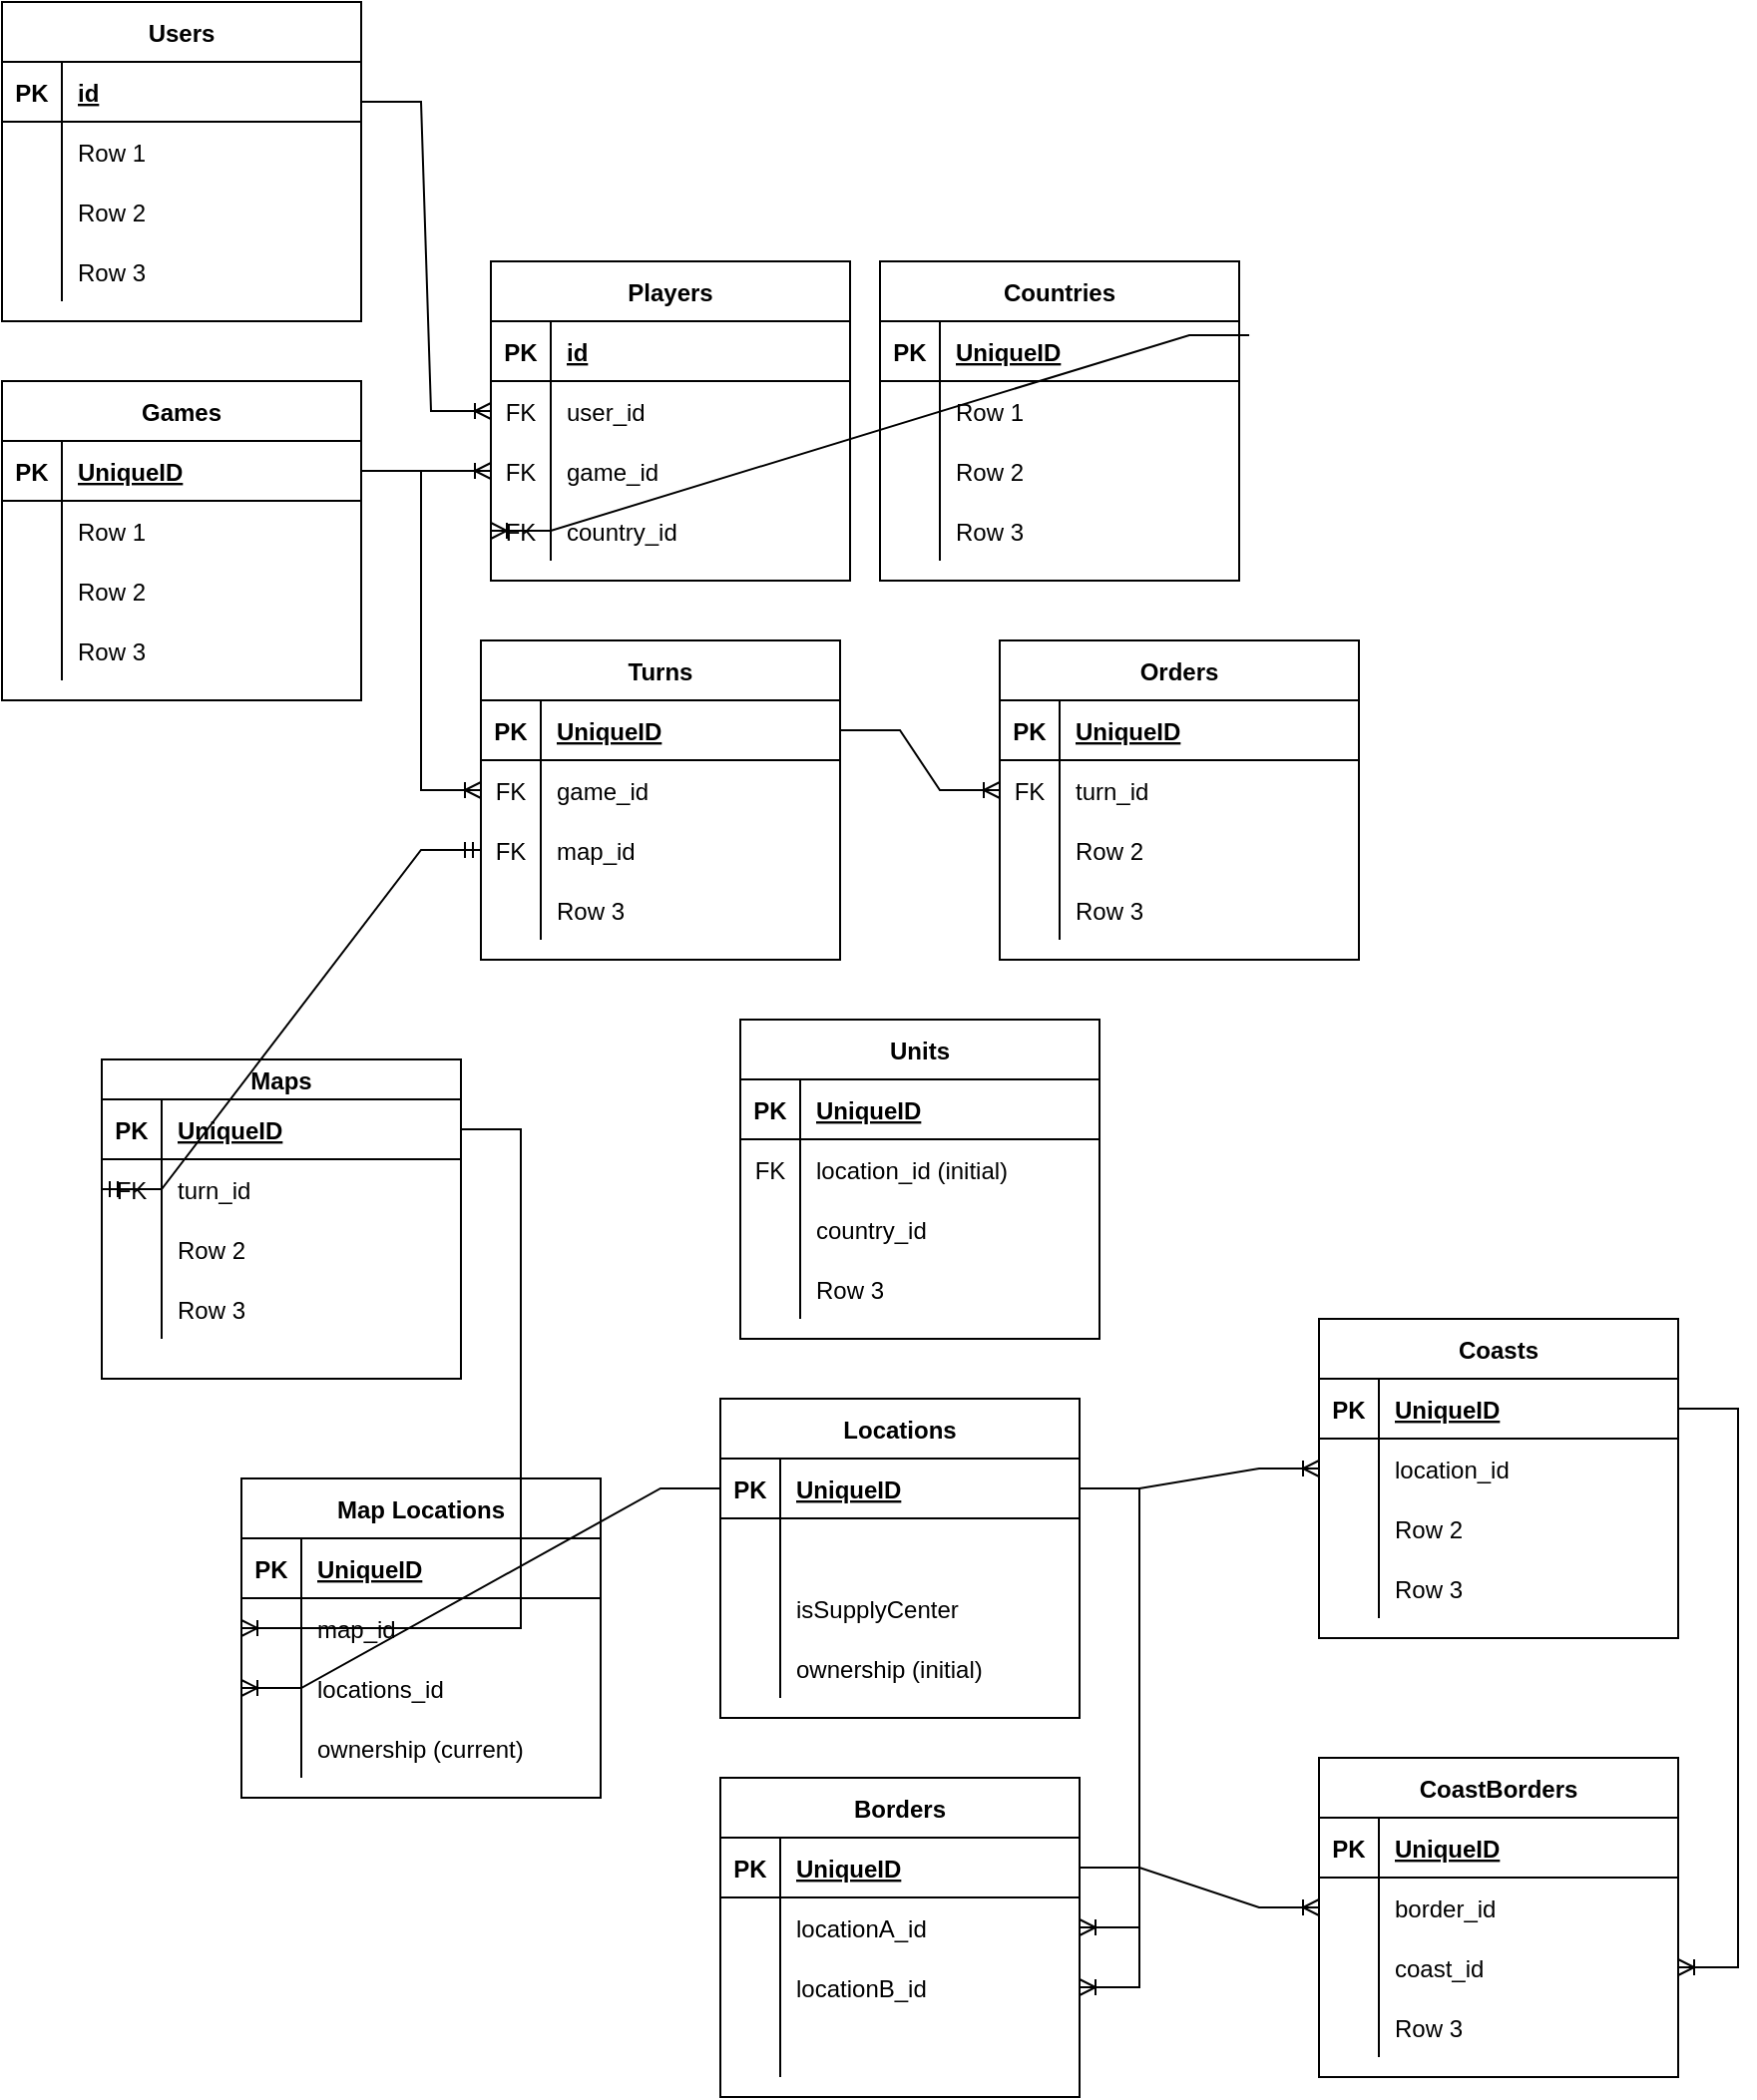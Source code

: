 <mxfile>
    <diagram id="6rO50w8iDeyINLeMP5wN" name="Page-1">
        <mxGraphModel dx="1118" dy="923" grid="1" gridSize="10" guides="1" tooltips="1" connect="1" arrows="1" fold="1" page="1" pageScale="1" pageWidth="850" pageHeight="1100" math="0" shadow="0">
            <root>
                <mxCell id="0"/>
                <mxCell id="1" parent="0"/>
                <mxCell id="0B3IRmBu8RBvahTsytK5-1" value="Users" style="shape=table;startSize=30;container=1;collapsible=1;childLayout=tableLayout;fixedRows=1;rowLines=0;fontStyle=1;align=center;resizeLast=1;" parent="1" vertex="1">
                    <mxGeometry y="10" width="180" height="160" as="geometry"/>
                </mxCell>
                <mxCell id="0B3IRmBu8RBvahTsytK5-2" value="" style="shape=tableRow;horizontal=0;startSize=0;swimlaneHead=0;swimlaneBody=0;fillColor=none;collapsible=0;dropTarget=0;points=[[0,0.5],[1,0.5]];portConstraint=eastwest;top=0;left=0;right=0;bottom=1;" parent="0B3IRmBu8RBvahTsytK5-1" vertex="1">
                    <mxGeometry y="30" width="180" height="30" as="geometry"/>
                </mxCell>
                <mxCell id="0B3IRmBu8RBvahTsytK5-3" value="PK" style="shape=partialRectangle;connectable=0;fillColor=none;top=0;left=0;bottom=0;right=0;fontStyle=1;overflow=hidden;" parent="0B3IRmBu8RBvahTsytK5-2" vertex="1">
                    <mxGeometry width="30" height="30" as="geometry">
                        <mxRectangle width="30" height="30" as="alternateBounds"/>
                    </mxGeometry>
                </mxCell>
                <mxCell id="0B3IRmBu8RBvahTsytK5-4" value="id" style="shape=partialRectangle;connectable=0;fillColor=none;top=0;left=0;bottom=0;right=0;align=left;spacingLeft=6;fontStyle=5;overflow=hidden;" parent="0B3IRmBu8RBvahTsytK5-2" vertex="1">
                    <mxGeometry x="30" width="150" height="30" as="geometry">
                        <mxRectangle width="150" height="30" as="alternateBounds"/>
                    </mxGeometry>
                </mxCell>
                <mxCell id="0B3IRmBu8RBvahTsytK5-5" value="" style="shape=tableRow;horizontal=0;startSize=0;swimlaneHead=0;swimlaneBody=0;fillColor=none;collapsible=0;dropTarget=0;points=[[0,0.5],[1,0.5]];portConstraint=eastwest;top=0;left=0;right=0;bottom=0;" parent="0B3IRmBu8RBvahTsytK5-1" vertex="1">
                    <mxGeometry y="60" width="180" height="30" as="geometry"/>
                </mxCell>
                <mxCell id="0B3IRmBu8RBvahTsytK5-6" value="" style="shape=partialRectangle;connectable=0;fillColor=none;top=0;left=0;bottom=0;right=0;editable=1;overflow=hidden;" parent="0B3IRmBu8RBvahTsytK5-5" vertex="1">
                    <mxGeometry width="30" height="30" as="geometry">
                        <mxRectangle width="30" height="30" as="alternateBounds"/>
                    </mxGeometry>
                </mxCell>
                <mxCell id="0B3IRmBu8RBvahTsytK5-7" value="Row 1" style="shape=partialRectangle;connectable=0;fillColor=none;top=0;left=0;bottom=0;right=0;align=left;spacingLeft=6;overflow=hidden;" parent="0B3IRmBu8RBvahTsytK5-5" vertex="1">
                    <mxGeometry x="30" width="150" height="30" as="geometry">
                        <mxRectangle width="150" height="30" as="alternateBounds"/>
                    </mxGeometry>
                </mxCell>
                <mxCell id="0B3IRmBu8RBvahTsytK5-8" value="" style="shape=tableRow;horizontal=0;startSize=0;swimlaneHead=0;swimlaneBody=0;fillColor=none;collapsible=0;dropTarget=0;points=[[0,0.5],[1,0.5]];portConstraint=eastwest;top=0;left=0;right=0;bottom=0;" parent="0B3IRmBu8RBvahTsytK5-1" vertex="1">
                    <mxGeometry y="90" width="180" height="30" as="geometry"/>
                </mxCell>
                <mxCell id="0B3IRmBu8RBvahTsytK5-9" value="" style="shape=partialRectangle;connectable=0;fillColor=none;top=0;left=0;bottom=0;right=0;editable=1;overflow=hidden;" parent="0B3IRmBu8RBvahTsytK5-8" vertex="1">
                    <mxGeometry width="30" height="30" as="geometry">
                        <mxRectangle width="30" height="30" as="alternateBounds"/>
                    </mxGeometry>
                </mxCell>
                <mxCell id="0B3IRmBu8RBvahTsytK5-10" value="Row 2" style="shape=partialRectangle;connectable=0;fillColor=none;top=0;left=0;bottom=0;right=0;align=left;spacingLeft=6;overflow=hidden;" parent="0B3IRmBu8RBvahTsytK5-8" vertex="1">
                    <mxGeometry x="30" width="150" height="30" as="geometry">
                        <mxRectangle width="150" height="30" as="alternateBounds"/>
                    </mxGeometry>
                </mxCell>
                <mxCell id="0B3IRmBu8RBvahTsytK5-11" value="" style="shape=tableRow;horizontal=0;startSize=0;swimlaneHead=0;swimlaneBody=0;fillColor=none;collapsible=0;dropTarget=0;points=[[0,0.5],[1,0.5]];portConstraint=eastwest;top=0;left=0;right=0;bottom=0;" parent="0B3IRmBu8RBvahTsytK5-1" vertex="1">
                    <mxGeometry y="120" width="180" height="30" as="geometry"/>
                </mxCell>
                <mxCell id="0B3IRmBu8RBvahTsytK5-12" value="" style="shape=partialRectangle;connectable=0;fillColor=none;top=0;left=0;bottom=0;right=0;editable=1;overflow=hidden;" parent="0B3IRmBu8RBvahTsytK5-11" vertex="1">
                    <mxGeometry width="30" height="30" as="geometry">
                        <mxRectangle width="30" height="30" as="alternateBounds"/>
                    </mxGeometry>
                </mxCell>
                <mxCell id="0B3IRmBu8RBvahTsytK5-13" value="Row 3" style="shape=partialRectangle;connectable=0;fillColor=none;top=0;left=0;bottom=0;right=0;align=left;spacingLeft=6;overflow=hidden;" parent="0B3IRmBu8RBvahTsytK5-11" vertex="1">
                    <mxGeometry x="30" width="150" height="30" as="geometry">
                        <mxRectangle width="150" height="30" as="alternateBounds"/>
                    </mxGeometry>
                </mxCell>
                <mxCell id="0B3IRmBu8RBvahTsytK5-15" value="Turns" style="shape=table;startSize=30;container=1;collapsible=1;childLayout=tableLayout;fixedRows=1;rowLines=0;fontStyle=1;align=center;resizeLast=1;" parent="1" vertex="1">
                    <mxGeometry x="240" y="330" width="180" height="160" as="geometry"/>
                </mxCell>
                <mxCell id="0B3IRmBu8RBvahTsytK5-16" value="" style="shape=tableRow;horizontal=0;startSize=0;swimlaneHead=0;swimlaneBody=0;fillColor=none;collapsible=0;dropTarget=0;points=[[0,0.5],[1,0.5]];portConstraint=eastwest;top=0;left=0;right=0;bottom=1;" parent="0B3IRmBu8RBvahTsytK5-15" vertex="1">
                    <mxGeometry y="30" width="180" height="30" as="geometry"/>
                </mxCell>
                <mxCell id="0B3IRmBu8RBvahTsytK5-17" value="PK" style="shape=partialRectangle;connectable=0;fillColor=none;top=0;left=0;bottom=0;right=0;fontStyle=1;overflow=hidden;" parent="0B3IRmBu8RBvahTsytK5-16" vertex="1">
                    <mxGeometry width="30" height="30" as="geometry">
                        <mxRectangle width="30" height="30" as="alternateBounds"/>
                    </mxGeometry>
                </mxCell>
                <mxCell id="0B3IRmBu8RBvahTsytK5-18" value="UniqueID" style="shape=partialRectangle;connectable=0;fillColor=none;top=0;left=0;bottom=0;right=0;align=left;spacingLeft=6;fontStyle=5;overflow=hidden;" parent="0B3IRmBu8RBvahTsytK5-16" vertex="1">
                    <mxGeometry x="30" width="150" height="30" as="geometry">
                        <mxRectangle width="150" height="30" as="alternateBounds"/>
                    </mxGeometry>
                </mxCell>
                <mxCell id="0B3IRmBu8RBvahTsytK5-19" value="" style="shape=tableRow;horizontal=0;startSize=0;swimlaneHead=0;swimlaneBody=0;fillColor=none;collapsible=0;dropTarget=0;points=[[0,0.5],[1,0.5]];portConstraint=eastwest;top=0;left=0;right=0;bottom=0;" parent="0B3IRmBu8RBvahTsytK5-15" vertex="1">
                    <mxGeometry y="60" width="180" height="30" as="geometry"/>
                </mxCell>
                <mxCell id="0B3IRmBu8RBvahTsytK5-20" value="FK" style="shape=partialRectangle;connectable=0;fillColor=none;top=0;left=0;bottom=0;right=0;editable=1;overflow=hidden;" parent="0B3IRmBu8RBvahTsytK5-19" vertex="1">
                    <mxGeometry width="30" height="30" as="geometry">
                        <mxRectangle width="30" height="30" as="alternateBounds"/>
                    </mxGeometry>
                </mxCell>
                <mxCell id="0B3IRmBu8RBvahTsytK5-21" value="game_id" style="shape=partialRectangle;connectable=0;fillColor=none;top=0;left=0;bottom=0;right=0;align=left;spacingLeft=6;overflow=hidden;" parent="0B3IRmBu8RBvahTsytK5-19" vertex="1">
                    <mxGeometry x="30" width="150" height="30" as="geometry">
                        <mxRectangle width="150" height="30" as="alternateBounds"/>
                    </mxGeometry>
                </mxCell>
                <mxCell id="0B3IRmBu8RBvahTsytK5-22" value="" style="shape=tableRow;horizontal=0;startSize=0;swimlaneHead=0;swimlaneBody=0;fillColor=none;collapsible=0;dropTarget=0;points=[[0,0.5],[1,0.5]];portConstraint=eastwest;top=0;left=0;right=0;bottom=0;" parent="0B3IRmBu8RBvahTsytK5-15" vertex="1">
                    <mxGeometry y="90" width="180" height="30" as="geometry"/>
                </mxCell>
                <mxCell id="0B3IRmBu8RBvahTsytK5-23" value="FK" style="shape=partialRectangle;connectable=0;fillColor=none;top=0;left=0;bottom=0;right=0;editable=1;overflow=hidden;" parent="0B3IRmBu8RBvahTsytK5-22" vertex="1">
                    <mxGeometry width="30" height="30" as="geometry">
                        <mxRectangle width="30" height="30" as="alternateBounds"/>
                    </mxGeometry>
                </mxCell>
                <mxCell id="0B3IRmBu8RBvahTsytK5-24" value="map_id" style="shape=partialRectangle;connectable=0;fillColor=none;top=0;left=0;bottom=0;right=0;align=left;spacingLeft=6;overflow=hidden;" parent="0B3IRmBu8RBvahTsytK5-22" vertex="1">
                    <mxGeometry x="30" width="150" height="30" as="geometry">
                        <mxRectangle width="150" height="30" as="alternateBounds"/>
                    </mxGeometry>
                </mxCell>
                <mxCell id="0B3IRmBu8RBvahTsytK5-25" value="" style="shape=tableRow;horizontal=0;startSize=0;swimlaneHead=0;swimlaneBody=0;fillColor=none;collapsible=0;dropTarget=0;points=[[0,0.5],[1,0.5]];portConstraint=eastwest;top=0;left=0;right=0;bottom=0;" parent="0B3IRmBu8RBvahTsytK5-15" vertex="1">
                    <mxGeometry y="120" width="180" height="30" as="geometry"/>
                </mxCell>
                <mxCell id="0B3IRmBu8RBvahTsytK5-26" value="" style="shape=partialRectangle;connectable=0;fillColor=none;top=0;left=0;bottom=0;right=0;editable=1;overflow=hidden;" parent="0B3IRmBu8RBvahTsytK5-25" vertex="1">
                    <mxGeometry width="30" height="30" as="geometry">
                        <mxRectangle width="30" height="30" as="alternateBounds"/>
                    </mxGeometry>
                </mxCell>
                <mxCell id="0B3IRmBu8RBvahTsytK5-27" value="Row 3" style="shape=partialRectangle;connectable=0;fillColor=none;top=0;left=0;bottom=0;right=0;align=left;spacingLeft=6;overflow=hidden;" parent="0B3IRmBu8RBvahTsytK5-25" vertex="1">
                    <mxGeometry x="30" width="150" height="30" as="geometry">
                        <mxRectangle width="150" height="30" as="alternateBounds"/>
                    </mxGeometry>
                </mxCell>
                <mxCell id="0B3IRmBu8RBvahTsytK5-28" value="Games" style="shape=table;startSize=30;container=1;collapsible=1;childLayout=tableLayout;fixedRows=1;rowLines=0;fontStyle=1;align=center;resizeLast=1;" parent="1" vertex="1">
                    <mxGeometry y="200" width="180" height="160" as="geometry"/>
                </mxCell>
                <mxCell id="0B3IRmBu8RBvahTsytK5-29" value="" style="shape=tableRow;horizontal=0;startSize=0;swimlaneHead=0;swimlaneBody=0;fillColor=none;collapsible=0;dropTarget=0;points=[[0,0.5],[1,0.5]];portConstraint=eastwest;top=0;left=0;right=0;bottom=1;" parent="0B3IRmBu8RBvahTsytK5-28" vertex="1">
                    <mxGeometry y="30" width="180" height="30" as="geometry"/>
                </mxCell>
                <mxCell id="0B3IRmBu8RBvahTsytK5-30" value="PK" style="shape=partialRectangle;connectable=0;fillColor=none;top=0;left=0;bottom=0;right=0;fontStyle=1;overflow=hidden;" parent="0B3IRmBu8RBvahTsytK5-29" vertex="1">
                    <mxGeometry width="30" height="30" as="geometry">
                        <mxRectangle width="30" height="30" as="alternateBounds"/>
                    </mxGeometry>
                </mxCell>
                <mxCell id="0B3IRmBu8RBvahTsytK5-31" value="UniqueID" style="shape=partialRectangle;connectable=0;fillColor=none;top=0;left=0;bottom=0;right=0;align=left;spacingLeft=6;fontStyle=5;overflow=hidden;" parent="0B3IRmBu8RBvahTsytK5-29" vertex="1">
                    <mxGeometry x="30" width="150" height="30" as="geometry">
                        <mxRectangle width="150" height="30" as="alternateBounds"/>
                    </mxGeometry>
                </mxCell>
                <mxCell id="0B3IRmBu8RBvahTsytK5-32" value="" style="shape=tableRow;horizontal=0;startSize=0;swimlaneHead=0;swimlaneBody=0;fillColor=none;collapsible=0;dropTarget=0;points=[[0,0.5],[1,0.5]];portConstraint=eastwest;top=0;left=0;right=0;bottom=0;" parent="0B3IRmBu8RBvahTsytK5-28" vertex="1">
                    <mxGeometry y="60" width="180" height="30" as="geometry"/>
                </mxCell>
                <mxCell id="0B3IRmBu8RBvahTsytK5-33" value="" style="shape=partialRectangle;connectable=0;fillColor=none;top=0;left=0;bottom=0;right=0;editable=1;overflow=hidden;" parent="0B3IRmBu8RBvahTsytK5-32" vertex="1">
                    <mxGeometry width="30" height="30" as="geometry">
                        <mxRectangle width="30" height="30" as="alternateBounds"/>
                    </mxGeometry>
                </mxCell>
                <mxCell id="0B3IRmBu8RBvahTsytK5-34" value="Row 1" style="shape=partialRectangle;connectable=0;fillColor=none;top=0;left=0;bottom=0;right=0;align=left;spacingLeft=6;overflow=hidden;" parent="0B3IRmBu8RBvahTsytK5-32" vertex="1">
                    <mxGeometry x="30" width="150" height="30" as="geometry">
                        <mxRectangle width="150" height="30" as="alternateBounds"/>
                    </mxGeometry>
                </mxCell>
                <mxCell id="0B3IRmBu8RBvahTsytK5-35" value="" style="shape=tableRow;horizontal=0;startSize=0;swimlaneHead=0;swimlaneBody=0;fillColor=none;collapsible=0;dropTarget=0;points=[[0,0.5],[1,0.5]];portConstraint=eastwest;top=0;left=0;right=0;bottom=0;" parent="0B3IRmBu8RBvahTsytK5-28" vertex="1">
                    <mxGeometry y="90" width="180" height="30" as="geometry"/>
                </mxCell>
                <mxCell id="0B3IRmBu8RBvahTsytK5-36" value="" style="shape=partialRectangle;connectable=0;fillColor=none;top=0;left=0;bottom=0;right=0;editable=1;overflow=hidden;" parent="0B3IRmBu8RBvahTsytK5-35" vertex="1">
                    <mxGeometry width="30" height="30" as="geometry">
                        <mxRectangle width="30" height="30" as="alternateBounds"/>
                    </mxGeometry>
                </mxCell>
                <mxCell id="0B3IRmBu8RBvahTsytK5-37" value="Row 2" style="shape=partialRectangle;connectable=0;fillColor=none;top=0;left=0;bottom=0;right=0;align=left;spacingLeft=6;overflow=hidden;" parent="0B3IRmBu8RBvahTsytK5-35" vertex="1">
                    <mxGeometry x="30" width="150" height="30" as="geometry">
                        <mxRectangle width="150" height="30" as="alternateBounds"/>
                    </mxGeometry>
                </mxCell>
                <mxCell id="0B3IRmBu8RBvahTsytK5-38" value="" style="shape=tableRow;horizontal=0;startSize=0;swimlaneHead=0;swimlaneBody=0;fillColor=none;collapsible=0;dropTarget=0;points=[[0,0.5],[1,0.5]];portConstraint=eastwest;top=0;left=0;right=0;bottom=0;" parent="0B3IRmBu8RBvahTsytK5-28" vertex="1">
                    <mxGeometry y="120" width="180" height="30" as="geometry"/>
                </mxCell>
                <mxCell id="0B3IRmBu8RBvahTsytK5-39" value="" style="shape=partialRectangle;connectable=0;fillColor=none;top=0;left=0;bottom=0;right=0;editable=1;overflow=hidden;" parent="0B3IRmBu8RBvahTsytK5-38" vertex="1">
                    <mxGeometry width="30" height="30" as="geometry">
                        <mxRectangle width="30" height="30" as="alternateBounds"/>
                    </mxGeometry>
                </mxCell>
                <mxCell id="0B3IRmBu8RBvahTsytK5-40" value="Row 3" style="shape=partialRectangle;connectable=0;fillColor=none;top=0;left=0;bottom=0;right=0;align=left;spacingLeft=6;overflow=hidden;" parent="0B3IRmBu8RBvahTsytK5-38" vertex="1">
                    <mxGeometry x="30" width="150" height="30" as="geometry">
                        <mxRectangle width="150" height="30" as="alternateBounds"/>
                    </mxGeometry>
                </mxCell>
                <mxCell id="0B3IRmBu8RBvahTsytK5-41" value="Orders" style="shape=table;startSize=30;container=1;collapsible=1;childLayout=tableLayout;fixedRows=1;rowLines=0;fontStyle=1;align=center;resizeLast=1;" parent="1" vertex="1">
                    <mxGeometry x="500" y="330" width="180" height="160" as="geometry"/>
                </mxCell>
                <mxCell id="0B3IRmBu8RBvahTsytK5-42" value="" style="shape=tableRow;horizontal=0;startSize=0;swimlaneHead=0;swimlaneBody=0;fillColor=none;collapsible=0;dropTarget=0;points=[[0,0.5],[1,0.5]];portConstraint=eastwest;top=0;left=0;right=0;bottom=1;" parent="0B3IRmBu8RBvahTsytK5-41" vertex="1">
                    <mxGeometry y="30" width="180" height="30" as="geometry"/>
                </mxCell>
                <mxCell id="0B3IRmBu8RBvahTsytK5-43" value="PK" style="shape=partialRectangle;connectable=0;fillColor=none;top=0;left=0;bottom=0;right=0;fontStyle=1;overflow=hidden;" parent="0B3IRmBu8RBvahTsytK5-42" vertex="1">
                    <mxGeometry width="30" height="30" as="geometry">
                        <mxRectangle width="30" height="30" as="alternateBounds"/>
                    </mxGeometry>
                </mxCell>
                <mxCell id="0B3IRmBu8RBvahTsytK5-44" value="UniqueID" style="shape=partialRectangle;connectable=0;fillColor=none;top=0;left=0;bottom=0;right=0;align=left;spacingLeft=6;fontStyle=5;overflow=hidden;" parent="0B3IRmBu8RBvahTsytK5-42" vertex="1">
                    <mxGeometry x="30" width="150" height="30" as="geometry">
                        <mxRectangle width="150" height="30" as="alternateBounds"/>
                    </mxGeometry>
                </mxCell>
                <mxCell id="0B3IRmBu8RBvahTsytK5-45" value="" style="shape=tableRow;horizontal=0;startSize=0;swimlaneHead=0;swimlaneBody=0;fillColor=none;collapsible=0;dropTarget=0;points=[[0,0.5],[1,0.5]];portConstraint=eastwest;top=0;left=0;right=0;bottom=0;" parent="0B3IRmBu8RBvahTsytK5-41" vertex="1">
                    <mxGeometry y="60" width="180" height="30" as="geometry"/>
                </mxCell>
                <mxCell id="0B3IRmBu8RBvahTsytK5-46" value="FK" style="shape=partialRectangle;connectable=0;fillColor=none;top=0;left=0;bottom=0;right=0;editable=1;overflow=hidden;" parent="0B3IRmBu8RBvahTsytK5-45" vertex="1">
                    <mxGeometry width="30" height="30" as="geometry">
                        <mxRectangle width="30" height="30" as="alternateBounds"/>
                    </mxGeometry>
                </mxCell>
                <mxCell id="0B3IRmBu8RBvahTsytK5-47" value="turn_id" style="shape=partialRectangle;connectable=0;fillColor=none;top=0;left=0;bottom=0;right=0;align=left;spacingLeft=6;overflow=hidden;" parent="0B3IRmBu8RBvahTsytK5-45" vertex="1">
                    <mxGeometry x="30" width="150" height="30" as="geometry">
                        <mxRectangle width="150" height="30" as="alternateBounds"/>
                    </mxGeometry>
                </mxCell>
                <mxCell id="0B3IRmBu8RBvahTsytK5-48" value="" style="shape=tableRow;horizontal=0;startSize=0;swimlaneHead=0;swimlaneBody=0;fillColor=none;collapsible=0;dropTarget=0;points=[[0,0.5],[1,0.5]];portConstraint=eastwest;top=0;left=0;right=0;bottom=0;" parent="0B3IRmBu8RBvahTsytK5-41" vertex="1">
                    <mxGeometry y="90" width="180" height="30" as="geometry"/>
                </mxCell>
                <mxCell id="0B3IRmBu8RBvahTsytK5-49" value="" style="shape=partialRectangle;connectable=0;fillColor=none;top=0;left=0;bottom=0;right=0;editable=1;overflow=hidden;" parent="0B3IRmBu8RBvahTsytK5-48" vertex="1">
                    <mxGeometry width="30" height="30" as="geometry">
                        <mxRectangle width="30" height="30" as="alternateBounds"/>
                    </mxGeometry>
                </mxCell>
                <mxCell id="0B3IRmBu8RBvahTsytK5-50" value="Row 2" style="shape=partialRectangle;connectable=0;fillColor=none;top=0;left=0;bottom=0;right=0;align=left;spacingLeft=6;overflow=hidden;" parent="0B3IRmBu8RBvahTsytK5-48" vertex="1">
                    <mxGeometry x="30" width="150" height="30" as="geometry">
                        <mxRectangle width="150" height="30" as="alternateBounds"/>
                    </mxGeometry>
                </mxCell>
                <mxCell id="0B3IRmBu8RBvahTsytK5-51" value="" style="shape=tableRow;horizontal=0;startSize=0;swimlaneHead=0;swimlaneBody=0;fillColor=none;collapsible=0;dropTarget=0;points=[[0,0.5],[1,0.5]];portConstraint=eastwest;top=0;left=0;right=0;bottom=0;" parent="0B3IRmBu8RBvahTsytK5-41" vertex="1">
                    <mxGeometry y="120" width="180" height="30" as="geometry"/>
                </mxCell>
                <mxCell id="0B3IRmBu8RBvahTsytK5-52" value="" style="shape=partialRectangle;connectable=0;fillColor=none;top=0;left=0;bottom=0;right=0;editable=1;overflow=hidden;" parent="0B3IRmBu8RBvahTsytK5-51" vertex="1">
                    <mxGeometry width="30" height="30" as="geometry">
                        <mxRectangle width="30" height="30" as="alternateBounds"/>
                    </mxGeometry>
                </mxCell>
                <mxCell id="0B3IRmBu8RBvahTsytK5-53" value="Row 3" style="shape=partialRectangle;connectable=0;fillColor=none;top=0;left=0;bottom=0;right=0;align=left;spacingLeft=6;overflow=hidden;" parent="0B3IRmBu8RBvahTsytK5-51" vertex="1">
                    <mxGeometry x="30" width="150" height="30" as="geometry">
                        <mxRectangle width="150" height="30" as="alternateBounds"/>
                    </mxGeometry>
                </mxCell>
                <mxCell id="0B3IRmBu8RBvahTsytK5-54" value="Players" style="shape=table;startSize=30;container=1;collapsible=1;childLayout=tableLayout;fixedRows=1;rowLines=0;fontStyle=1;align=center;resizeLast=1;" parent="1" vertex="1">
                    <mxGeometry x="245" y="140" width="180" height="160" as="geometry"/>
                </mxCell>
                <mxCell id="0B3IRmBu8RBvahTsytK5-55" value="" style="shape=tableRow;horizontal=0;startSize=0;swimlaneHead=0;swimlaneBody=0;fillColor=none;collapsible=0;dropTarget=0;points=[[0,0.5],[1,0.5]];portConstraint=eastwest;top=0;left=0;right=0;bottom=1;" parent="0B3IRmBu8RBvahTsytK5-54" vertex="1">
                    <mxGeometry y="30" width="180" height="30" as="geometry"/>
                </mxCell>
                <mxCell id="0B3IRmBu8RBvahTsytK5-56" value="PK" style="shape=partialRectangle;connectable=0;fillColor=none;top=0;left=0;bottom=0;right=0;fontStyle=1;overflow=hidden;" parent="0B3IRmBu8RBvahTsytK5-55" vertex="1">
                    <mxGeometry width="30" height="30" as="geometry">
                        <mxRectangle width="30" height="30" as="alternateBounds"/>
                    </mxGeometry>
                </mxCell>
                <mxCell id="0B3IRmBu8RBvahTsytK5-57" value="id" style="shape=partialRectangle;connectable=0;fillColor=none;top=0;left=0;bottom=0;right=0;align=left;spacingLeft=6;fontStyle=5;overflow=hidden;" parent="0B3IRmBu8RBvahTsytK5-55" vertex="1">
                    <mxGeometry x="30" width="150" height="30" as="geometry">
                        <mxRectangle width="150" height="30" as="alternateBounds"/>
                    </mxGeometry>
                </mxCell>
                <mxCell id="0B3IRmBu8RBvahTsytK5-58" value="" style="shape=tableRow;horizontal=0;startSize=0;swimlaneHead=0;swimlaneBody=0;fillColor=none;collapsible=0;dropTarget=0;points=[[0,0.5],[1,0.5]];portConstraint=eastwest;top=0;left=0;right=0;bottom=0;" parent="0B3IRmBu8RBvahTsytK5-54" vertex="1">
                    <mxGeometry y="60" width="180" height="30" as="geometry"/>
                </mxCell>
                <mxCell id="0B3IRmBu8RBvahTsytK5-59" value="FK" style="shape=partialRectangle;connectable=0;fillColor=none;top=0;left=0;bottom=0;right=0;editable=1;overflow=hidden;" parent="0B3IRmBu8RBvahTsytK5-58" vertex="1">
                    <mxGeometry width="30" height="30" as="geometry">
                        <mxRectangle width="30" height="30" as="alternateBounds"/>
                    </mxGeometry>
                </mxCell>
                <mxCell id="0B3IRmBu8RBvahTsytK5-60" value="user_id" style="shape=partialRectangle;connectable=0;fillColor=none;top=0;left=0;bottom=0;right=0;align=left;spacingLeft=6;overflow=hidden;" parent="0B3IRmBu8RBvahTsytK5-58" vertex="1">
                    <mxGeometry x="30" width="150" height="30" as="geometry">
                        <mxRectangle width="150" height="30" as="alternateBounds"/>
                    </mxGeometry>
                </mxCell>
                <mxCell id="0B3IRmBu8RBvahTsytK5-61" value="" style="shape=tableRow;horizontal=0;startSize=0;swimlaneHead=0;swimlaneBody=0;fillColor=none;collapsible=0;dropTarget=0;points=[[0,0.5],[1,0.5]];portConstraint=eastwest;top=0;left=0;right=0;bottom=0;" parent="0B3IRmBu8RBvahTsytK5-54" vertex="1">
                    <mxGeometry y="90" width="180" height="30" as="geometry"/>
                </mxCell>
                <mxCell id="0B3IRmBu8RBvahTsytK5-62" value="FK" style="shape=partialRectangle;connectable=0;fillColor=none;top=0;left=0;bottom=0;right=0;editable=1;overflow=hidden;" parent="0B3IRmBu8RBvahTsytK5-61" vertex="1">
                    <mxGeometry width="30" height="30" as="geometry">
                        <mxRectangle width="30" height="30" as="alternateBounds"/>
                    </mxGeometry>
                </mxCell>
                <mxCell id="0B3IRmBu8RBvahTsytK5-63" value="game_id" style="shape=partialRectangle;connectable=0;fillColor=none;top=0;left=0;bottom=0;right=0;align=left;spacingLeft=6;overflow=hidden;" parent="0B3IRmBu8RBvahTsytK5-61" vertex="1">
                    <mxGeometry x="30" width="150" height="30" as="geometry">
                        <mxRectangle width="150" height="30" as="alternateBounds"/>
                    </mxGeometry>
                </mxCell>
                <mxCell id="0B3IRmBu8RBvahTsytK5-64" value="" style="shape=tableRow;horizontal=0;startSize=0;swimlaneHead=0;swimlaneBody=0;fillColor=none;collapsible=0;dropTarget=0;points=[[0,0.5],[1,0.5]];portConstraint=eastwest;top=0;left=0;right=0;bottom=0;" parent="0B3IRmBu8RBvahTsytK5-54" vertex="1">
                    <mxGeometry y="120" width="180" height="30" as="geometry"/>
                </mxCell>
                <mxCell id="0B3IRmBu8RBvahTsytK5-65" value="FK" style="shape=partialRectangle;connectable=0;fillColor=none;top=0;left=0;bottom=0;right=0;editable=1;overflow=hidden;" parent="0B3IRmBu8RBvahTsytK5-64" vertex="1">
                    <mxGeometry width="30" height="30" as="geometry">
                        <mxRectangle width="30" height="30" as="alternateBounds"/>
                    </mxGeometry>
                </mxCell>
                <mxCell id="0B3IRmBu8RBvahTsytK5-66" value="country_id" style="shape=partialRectangle;connectable=0;fillColor=none;top=0;left=0;bottom=0;right=0;align=left;spacingLeft=6;overflow=hidden;" parent="0B3IRmBu8RBvahTsytK5-64" vertex="1">
                    <mxGeometry x="30" width="150" height="30" as="geometry">
                        <mxRectangle width="150" height="30" as="alternateBounds"/>
                    </mxGeometry>
                </mxCell>
                <mxCell id="0B3IRmBu8RBvahTsytK5-67" value="Maps" style="shape=table;startSize=20;container=1;collapsible=1;childLayout=tableLayout;fixedRows=1;rowLines=0;fontStyle=1;align=center;resizeLast=1;" parent="1" vertex="1">
                    <mxGeometry x="50" y="540" width="180" height="160" as="geometry"/>
                </mxCell>
                <mxCell id="0B3IRmBu8RBvahTsytK5-68" value="" style="shape=tableRow;horizontal=0;startSize=0;swimlaneHead=0;swimlaneBody=0;fillColor=none;collapsible=0;dropTarget=0;points=[[0,0.5],[1,0.5]];portConstraint=eastwest;top=0;left=0;right=0;bottom=1;" parent="0B3IRmBu8RBvahTsytK5-67" vertex="1">
                    <mxGeometry y="20" width="180" height="30" as="geometry"/>
                </mxCell>
                <mxCell id="0B3IRmBu8RBvahTsytK5-69" value="PK" style="shape=partialRectangle;connectable=0;fillColor=none;top=0;left=0;bottom=0;right=0;fontStyle=1;overflow=hidden;" parent="0B3IRmBu8RBvahTsytK5-68" vertex="1">
                    <mxGeometry width="30" height="30" as="geometry">
                        <mxRectangle width="30" height="30" as="alternateBounds"/>
                    </mxGeometry>
                </mxCell>
                <mxCell id="0B3IRmBu8RBvahTsytK5-70" value="UniqueID" style="shape=partialRectangle;connectable=0;fillColor=none;top=0;left=0;bottom=0;right=0;align=left;spacingLeft=6;fontStyle=5;overflow=hidden;" parent="0B3IRmBu8RBvahTsytK5-68" vertex="1">
                    <mxGeometry x="30" width="150" height="30" as="geometry">
                        <mxRectangle width="150" height="30" as="alternateBounds"/>
                    </mxGeometry>
                </mxCell>
                <mxCell id="0B3IRmBu8RBvahTsytK5-71" value="" style="shape=tableRow;horizontal=0;startSize=0;swimlaneHead=0;swimlaneBody=0;fillColor=none;collapsible=0;dropTarget=0;points=[[0,0.5],[1,0.5]];portConstraint=eastwest;top=0;left=0;right=0;bottom=0;" parent="0B3IRmBu8RBvahTsytK5-67" vertex="1">
                    <mxGeometry y="50" width="180" height="30" as="geometry"/>
                </mxCell>
                <mxCell id="0B3IRmBu8RBvahTsytK5-72" value="FK" style="shape=partialRectangle;connectable=0;fillColor=none;top=0;left=0;bottom=0;right=0;editable=1;overflow=hidden;" parent="0B3IRmBu8RBvahTsytK5-71" vertex="1">
                    <mxGeometry width="30" height="30" as="geometry">
                        <mxRectangle width="30" height="30" as="alternateBounds"/>
                    </mxGeometry>
                </mxCell>
                <mxCell id="0B3IRmBu8RBvahTsytK5-73" value="turn_id" style="shape=partialRectangle;connectable=0;fillColor=none;top=0;left=0;bottom=0;right=0;align=left;spacingLeft=6;overflow=hidden;" parent="0B3IRmBu8RBvahTsytK5-71" vertex="1">
                    <mxGeometry x="30" width="150" height="30" as="geometry">
                        <mxRectangle width="150" height="30" as="alternateBounds"/>
                    </mxGeometry>
                </mxCell>
                <mxCell id="0B3IRmBu8RBvahTsytK5-74" value="" style="shape=tableRow;horizontal=0;startSize=0;swimlaneHead=0;swimlaneBody=0;fillColor=none;collapsible=0;dropTarget=0;points=[[0,0.5],[1,0.5]];portConstraint=eastwest;top=0;left=0;right=0;bottom=0;" parent="0B3IRmBu8RBvahTsytK5-67" vertex="1">
                    <mxGeometry y="80" width="180" height="30" as="geometry"/>
                </mxCell>
                <mxCell id="0B3IRmBu8RBvahTsytK5-75" value="" style="shape=partialRectangle;connectable=0;fillColor=none;top=0;left=0;bottom=0;right=0;editable=1;overflow=hidden;" parent="0B3IRmBu8RBvahTsytK5-74" vertex="1">
                    <mxGeometry width="30" height="30" as="geometry">
                        <mxRectangle width="30" height="30" as="alternateBounds"/>
                    </mxGeometry>
                </mxCell>
                <mxCell id="0B3IRmBu8RBvahTsytK5-76" value="Row 2" style="shape=partialRectangle;connectable=0;fillColor=none;top=0;left=0;bottom=0;right=0;align=left;spacingLeft=6;overflow=hidden;" parent="0B3IRmBu8RBvahTsytK5-74" vertex="1">
                    <mxGeometry x="30" width="150" height="30" as="geometry">
                        <mxRectangle width="150" height="30" as="alternateBounds"/>
                    </mxGeometry>
                </mxCell>
                <mxCell id="0B3IRmBu8RBvahTsytK5-77" value="" style="shape=tableRow;horizontal=0;startSize=0;swimlaneHead=0;swimlaneBody=0;fillColor=none;collapsible=0;dropTarget=0;points=[[0,0.5],[1,0.5]];portConstraint=eastwest;top=0;left=0;right=0;bottom=0;" parent="0B3IRmBu8RBvahTsytK5-67" vertex="1">
                    <mxGeometry y="110" width="180" height="30" as="geometry"/>
                </mxCell>
                <mxCell id="0B3IRmBu8RBvahTsytK5-78" value="" style="shape=partialRectangle;connectable=0;fillColor=none;top=0;left=0;bottom=0;right=0;editable=1;overflow=hidden;" parent="0B3IRmBu8RBvahTsytK5-77" vertex="1">
                    <mxGeometry width="30" height="30" as="geometry">
                        <mxRectangle width="30" height="30" as="alternateBounds"/>
                    </mxGeometry>
                </mxCell>
                <mxCell id="0B3IRmBu8RBvahTsytK5-79" value="Row 3" style="shape=partialRectangle;connectable=0;fillColor=none;top=0;left=0;bottom=0;right=0;align=left;spacingLeft=6;overflow=hidden;" parent="0B3IRmBu8RBvahTsytK5-77" vertex="1">
                    <mxGeometry x="30" width="150" height="30" as="geometry">
                        <mxRectangle width="150" height="30" as="alternateBounds"/>
                    </mxGeometry>
                </mxCell>
                <mxCell id="0B3IRmBu8RBvahTsytK5-80" value="Map Locations" style="shape=table;startSize=30;container=1;collapsible=1;childLayout=tableLayout;fixedRows=1;rowLines=0;fontStyle=1;align=center;resizeLast=1;" parent="1" vertex="1">
                    <mxGeometry x="120" y="750" width="180" height="160" as="geometry"/>
                </mxCell>
                <mxCell id="0B3IRmBu8RBvahTsytK5-81" value="" style="shape=tableRow;horizontal=0;startSize=0;swimlaneHead=0;swimlaneBody=0;fillColor=none;collapsible=0;dropTarget=0;points=[[0,0.5],[1,0.5]];portConstraint=eastwest;top=0;left=0;right=0;bottom=1;" parent="0B3IRmBu8RBvahTsytK5-80" vertex="1">
                    <mxGeometry y="30" width="180" height="30" as="geometry"/>
                </mxCell>
                <mxCell id="0B3IRmBu8RBvahTsytK5-82" value="PK" style="shape=partialRectangle;connectable=0;fillColor=none;top=0;left=0;bottom=0;right=0;fontStyle=1;overflow=hidden;" parent="0B3IRmBu8RBvahTsytK5-81" vertex="1">
                    <mxGeometry width="30" height="30" as="geometry">
                        <mxRectangle width="30" height="30" as="alternateBounds"/>
                    </mxGeometry>
                </mxCell>
                <mxCell id="0B3IRmBu8RBvahTsytK5-83" value="UniqueID" style="shape=partialRectangle;connectable=0;fillColor=none;top=0;left=0;bottom=0;right=0;align=left;spacingLeft=6;fontStyle=5;overflow=hidden;" parent="0B3IRmBu8RBvahTsytK5-81" vertex="1">
                    <mxGeometry x="30" width="150" height="30" as="geometry">
                        <mxRectangle width="150" height="30" as="alternateBounds"/>
                    </mxGeometry>
                </mxCell>
                <mxCell id="0B3IRmBu8RBvahTsytK5-84" value="" style="shape=tableRow;horizontal=0;startSize=0;swimlaneHead=0;swimlaneBody=0;fillColor=none;collapsible=0;dropTarget=0;points=[[0,0.5],[1,0.5]];portConstraint=eastwest;top=0;left=0;right=0;bottom=0;" parent="0B3IRmBu8RBvahTsytK5-80" vertex="1">
                    <mxGeometry y="60" width="180" height="30" as="geometry"/>
                </mxCell>
                <mxCell id="0B3IRmBu8RBvahTsytK5-85" value="" style="shape=partialRectangle;connectable=0;fillColor=none;top=0;left=0;bottom=0;right=0;editable=1;overflow=hidden;" parent="0B3IRmBu8RBvahTsytK5-84" vertex="1">
                    <mxGeometry width="30" height="30" as="geometry">
                        <mxRectangle width="30" height="30" as="alternateBounds"/>
                    </mxGeometry>
                </mxCell>
                <mxCell id="0B3IRmBu8RBvahTsytK5-86" value="map_id" style="shape=partialRectangle;connectable=0;fillColor=none;top=0;left=0;bottom=0;right=0;align=left;spacingLeft=6;overflow=hidden;" parent="0B3IRmBu8RBvahTsytK5-84" vertex="1">
                    <mxGeometry x="30" width="150" height="30" as="geometry">
                        <mxRectangle width="150" height="30" as="alternateBounds"/>
                    </mxGeometry>
                </mxCell>
                <mxCell id="0B3IRmBu8RBvahTsytK5-87" value="" style="shape=tableRow;horizontal=0;startSize=0;swimlaneHead=0;swimlaneBody=0;fillColor=none;collapsible=0;dropTarget=0;points=[[0,0.5],[1,0.5]];portConstraint=eastwest;top=0;left=0;right=0;bottom=0;" parent="0B3IRmBu8RBvahTsytK5-80" vertex="1">
                    <mxGeometry y="90" width="180" height="30" as="geometry"/>
                </mxCell>
                <mxCell id="0B3IRmBu8RBvahTsytK5-88" value="" style="shape=partialRectangle;connectable=0;fillColor=none;top=0;left=0;bottom=0;right=0;editable=1;overflow=hidden;" parent="0B3IRmBu8RBvahTsytK5-87" vertex="1">
                    <mxGeometry width="30" height="30" as="geometry">
                        <mxRectangle width="30" height="30" as="alternateBounds"/>
                    </mxGeometry>
                </mxCell>
                <mxCell id="0B3IRmBu8RBvahTsytK5-89" value="locations_id" style="shape=partialRectangle;connectable=0;fillColor=none;top=0;left=0;bottom=0;right=0;align=left;spacingLeft=6;overflow=hidden;" parent="0B3IRmBu8RBvahTsytK5-87" vertex="1">
                    <mxGeometry x="30" width="150" height="30" as="geometry">
                        <mxRectangle width="150" height="30" as="alternateBounds"/>
                    </mxGeometry>
                </mxCell>
                <mxCell id="0B3IRmBu8RBvahTsytK5-90" value="" style="shape=tableRow;horizontal=0;startSize=0;swimlaneHead=0;swimlaneBody=0;fillColor=none;collapsible=0;dropTarget=0;points=[[0,0.5],[1,0.5]];portConstraint=eastwest;top=0;left=0;right=0;bottom=0;" parent="0B3IRmBu8RBvahTsytK5-80" vertex="1">
                    <mxGeometry y="120" width="180" height="30" as="geometry"/>
                </mxCell>
                <mxCell id="0B3IRmBu8RBvahTsytK5-91" value="" style="shape=partialRectangle;connectable=0;fillColor=none;top=0;left=0;bottom=0;right=0;editable=1;overflow=hidden;" parent="0B3IRmBu8RBvahTsytK5-90" vertex="1">
                    <mxGeometry width="30" height="30" as="geometry">
                        <mxRectangle width="30" height="30" as="alternateBounds"/>
                    </mxGeometry>
                </mxCell>
                <mxCell id="0B3IRmBu8RBvahTsytK5-92" value="ownership (current)" style="shape=partialRectangle;connectable=0;fillColor=none;top=0;left=0;bottom=0;right=0;align=left;spacingLeft=6;overflow=hidden;" parent="0B3IRmBu8RBvahTsytK5-90" vertex="1">
                    <mxGeometry x="30" width="150" height="30" as="geometry">
                        <mxRectangle width="150" height="30" as="alternateBounds"/>
                    </mxGeometry>
                </mxCell>
                <mxCell id="0B3IRmBu8RBvahTsytK5-106" value="Coasts" style="shape=table;startSize=30;container=1;collapsible=1;childLayout=tableLayout;fixedRows=1;rowLines=0;fontStyle=1;align=center;resizeLast=1;" parent="1" vertex="1">
                    <mxGeometry x="660" y="670" width="180" height="160" as="geometry"/>
                </mxCell>
                <mxCell id="0B3IRmBu8RBvahTsytK5-107" value="" style="shape=tableRow;horizontal=0;startSize=0;swimlaneHead=0;swimlaneBody=0;fillColor=none;collapsible=0;dropTarget=0;points=[[0,0.5],[1,0.5]];portConstraint=eastwest;top=0;left=0;right=0;bottom=1;" parent="0B3IRmBu8RBvahTsytK5-106" vertex="1">
                    <mxGeometry y="30" width="180" height="30" as="geometry"/>
                </mxCell>
                <mxCell id="0B3IRmBu8RBvahTsytK5-108" value="PK" style="shape=partialRectangle;connectable=0;fillColor=none;top=0;left=0;bottom=0;right=0;fontStyle=1;overflow=hidden;" parent="0B3IRmBu8RBvahTsytK5-107" vertex="1">
                    <mxGeometry width="30" height="30" as="geometry">
                        <mxRectangle width="30" height="30" as="alternateBounds"/>
                    </mxGeometry>
                </mxCell>
                <mxCell id="0B3IRmBu8RBvahTsytK5-109" value="UniqueID" style="shape=partialRectangle;connectable=0;fillColor=none;top=0;left=0;bottom=0;right=0;align=left;spacingLeft=6;fontStyle=5;overflow=hidden;" parent="0B3IRmBu8RBvahTsytK5-107" vertex="1">
                    <mxGeometry x="30" width="150" height="30" as="geometry">
                        <mxRectangle width="150" height="30" as="alternateBounds"/>
                    </mxGeometry>
                </mxCell>
                <mxCell id="0B3IRmBu8RBvahTsytK5-110" value="" style="shape=tableRow;horizontal=0;startSize=0;swimlaneHead=0;swimlaneBody=0;fillColor=none;collapsible=0;dropTarget=0;points=[[0,0.5],[1,0.5]];portConstraint=eastwest;top=0;left=0;right=0;bottom=0;" parent="0B3IRmBu8RBvahTsytK5-106" vertex="1">
                    <mxGeometry y="60" width="180" height="30" as="geometry"/>
                </mxCell>
                <mxCell id="0B3IRmBu8RBvahTsytK5-111" value="" style="shape=partialRectangle;connectable=0;fillColor=none;top=0;left=0;bottom=0;right=0;editable=1;overflow=hidden;" parent="0B3IRmBu8RBvahTsytK5-110" vertex="1">
                    <mxGeometry width="30" height="30" as="geometry">
                        <mxRectangle width="30" height="30" as="alternateBounds"/>
                    </mxGeometry>
                </mxCell>
                <mxCell id="0B3IRmBu8RBvahTsytK5-112" value="location_id" style="shape=partialRectangle;connectable=0;fillColor=none;top=0;left=0;bottom=0;right=0;align=left;spacingLeft=6;overflow=hidden;" parent="0B3IRmBu8RBvahTsytK5-110" vertex="1">
                    <mxGeometry x="30" width="150" height="30" as="geometry">
                        <mxRectangle width="150" height="30" as="alternateBounds"/>
                    </mxGeometry>
                </mxCell>
                <mxCell id="0B3IRmBu8RBvahTsytK5-113" value="" style="shape=tableRow;horizontal=0;startSize=0;swimlaneHead=0;swimlaneBody=0;fillColor=none;collapsible=0;dropTarget=0;points=[[0,0.5],[1,0.5]];portConstraint=eastwest;top=0;left=0;right=0;bottom=0;" parent="0B3IRmBu8RBvahTsytK5-106" vertex="1">
                    <mxGeometry y="90" width="180" height="30" as="geometry"/>
                </mxCell>
                <mxCell id="0B3IRmBu8RBvahTsytK5-114" value="" style="shape=partialRectangle;connectable=0;fillColor=none;top=0;left=0;bottom=0;right=0;editable=1;overflow=hidden;" parent="0B3IRmBu8RBvahTsytK5-113" vertex="1">
                    <mxGeometry width="30" height="30" as="geometry">
                        <mxRectangle width="30" height="30" as="alternateBounds"/>
                    </mxGeometry>
                </mxCell>
                <mxCell id="0B3IRmBu8RBvahTsytK5-115" value="Row 2" style="shape=partialRectangle;connectable=0;fillColor=none;top=0;left=0;bottom=0;right=0;align=left;spacingLeft=6;overflow=hidden;" parent="0B3IRmBu8RBvahTsytK5-113" vertex="1">
                    <mxGeometry x="30" width="150" height="30" as="geometry">
                        <mxRectangle width="150" height="30" as="alternateBounds"/>
                    </mxGeometry>
                </mxCell>
                <mxCell id="0B3IRmBu8RBvahTsytK5-116" value="" style="shape=tableRow;horizontal=0;startSize=0;swimlaneHead=0;swimlaneBody=0;fillColor=none;collapsible=0;dropTarget=0;points=[[0,0.5],[1,0.5]];portConstraint=eastwest;top=0;left=0;right=0;bottom=0;" parent="0B3IRmBu8RBvahTsytK5-106" vertex="1">
                    <mxGeometry y="120" width="180" height="30" as="geometry"/>
                </mxCell>
                <mxCell id="0B3IRmBu8RBvahTsytK5-117" value="" style="shape=partialRectangle;connectable=0;fillColor=none;top=0;left=0;bottom=0;right=0;editable=1;overflow=hidden;" parent="0B3IRmBu8RBvahTsytK5-116" vertex="1">
                    <mxGeometry width="30" height="30" as="geometry">
                        <mxRectangle width="30" height="30" as="alternateBounds"/>
                    </mxGeometry>
                </mxCell>
                <mxCell id="0B3IRmBu8RBvahTsytK5-118" value="Row 3" style="shape=partialRectangle;connectable=0;fillColor=none;top=0;left=0;bottom=0;right=0;align=left;spacingLeft=6;overflow=hidden;" parent="0B3IRmBu8RBvahTsytK5-116" vertex="1">
                    <mxGeometry x="30" width="150" height="30" as="geometry">
                        <mxRectangle width="150" height="30" as="alternateBounds"/>
                    </mxGeometry>
                </mxCell>
                <mxCell id="0B3IRmBu8RBvahTsytK5-120" value="Borders" style="shape=table;startSize=30;container=1;collapsible=1;childLayout=tableLayout;fixedRows=1;rowLines=0;fontStyle=1;align=center;resizeLast=1;" parent="1" vertex="1">
                    <mxGeometry x="360" y="900" width="180" height="160" as="geometry"/>
                </mxCell>
                <mxCell id="0B3IRmBu8RBvahTsytK5-121" value="" style="shape=tableRow;horizontal=0;startSize=0;swimlaneHead=0;swimlaneBody=0;fillColor=none;collapsible=0;dropTarget=0;points=[[0,0.5],[1,0.5]];portConstraint=eastwest;top=0;left=0;right=0;bottom=1;" parent="0B3IRmBu8RBvahTsytK5-120" vertex="1">
                    <mxGeometry y="30" width="180" height="30" as="geometry"/>
                </mxCell>
                <mxCell id="0B3IRmBu8RBvahTsytK5-122" value="PK" style="shape=partialRectangle;connectable=0;fillColor=none;top=0;left=0;bottom=0;right=0;fontStyle=1;overflow=hidden;" parent="0B3IRmBu8RBvahTsytK5-121" vertex="1">
                    <mxGeometry width="30" height="30" as="geometry">
                        <mxRectangle width="30" height="30" as="alternateBounds"/>
                    </mxGeometry>
                </mxCell>
                <mxCell id="0B3IRmBu8RBvahTsytK5-123" value="UniqueID" style="shape=partialRectangle;connectable=0;fillColor=none;top=0;left=0;bottom=0;right=0;align=left;spacingLeft=6;fontStyle=5;overflow=hidden;" parent="0B3IRmBu8RBvahTsytK5-121" vertex="1">
                    <mxGeometry x="30" width="150" height="30" as="geometry">
                        <mxRectangle width="150" height="30" as="alternateBounds"/>
                    </mxGeometry>
                </mxCell>
                <mxCell id="0B3IRmBu8RBvahTsytK5-124" value="" style="shape=tableRow;horizontal=0;startSize=0;swimlaneHead=0;swimlaneBody=0;fillColor=none;collapsible=0;dropTarget=0;points=[[0,0.5],[1,0.5]];portConstraint=eastwest;top=0;left=0;right=0;bottom=0;" parent="0B3IRmBu8RBvahTsytK5-120" vertex="1">
                    <mxGeometry y="60" width="180" height="30" as="geometry"/>
                </mxCell>
                <mxCell id="0B3IRmBu8RBvahTsytK5-125" value="" style="shape=partialRectangle;connectable=0;fillColor=none;top=0;left=0;bottom=0;right=0;editable=1;overflow=hidden;" parent="0B3IRmBu8RBvahTsytK5-124" vertex="1">
                    <mxGeometry width="30" height="30" as="geometry">
                        <mxRectangle width="30" height="30" as="alternateBounds"/>
                    </mxGeometry>
                </mxCell>
                <mxCell id="0B3IRmBu8RBvahTsytK5-126" value="locationA_id" style="shape=partialRectangle;connectable=0;fillColor=none;top=0;left=0;bottom=0;right=0;align=left;spacingLeft=6;overflow=hidden;" parent="0B3IRmBu8RBvahTsytK5-124" vertex="1">
                    <mxGeometry x="30" width="150" height="30" as="geometry">
                        <mxRectangle width="150" height="30" as="alternateBounds"/>
                    </mxGeometry>
                </mxCell>
                <mxCell id="0B3IRmBu8RBvahTsytK5-127" value="" style="shape=tableRow;horizontal=0;startSize=0;swimlaneHead=0;swimlaneBody=0;fillColor=none;collapsible=0;dropTarget=0;points=[[0,0.5],[1,0.5]];portConstraint=eastwest;top=0;left=0;right=0;bottom=0;" parent="0B3IRmBu8RBvahTsytK5-120" vertex="1">
                    <mxGeometry y="90" width="180" height="30" as="geometry"/>
                </mxCell>
                <mxCell id="0B3IRmBu8RBvahTsytK5-128" value="" style="shape=partialRectangle;connectable=0;fillColor=none;top=0;left=0;bottom=0;right=0;editable=1;overflow=hidden;" parent="0B3IRmBu8RBvahTsytK5-127" vertex="1">
                    <mxGeometry width="30" height="30" as="geometry">
                        <mxRectangle width="30" height="30" as="alternateBounds"/>
                    </mxGeometry>
                </mxCell>
                <mxCell id="0B3IRmBu8RBvahTsytK5-129" value="locationB_id" style="shape=partialRectangle;connectable=0;fillColor=none;top=0;left=0;bottom=0;right=0;align=left;spacingLeft=6;overflow=hidden;" parent="0B3IRmBu8RBvahTsytK5-127" vertex="1">
                    <mxGeometry x="30" width="150" height="30" as="geometry">
                        <mxRectangle width="150" height="30" as="alternateBounds"/>
                    </mxGeometry>
                </mxCell>
                <mxCell id="0B3IRmBu8RBvahTsytK5-130" value="" style="shape=tableRow;horizontal=0;startSize=0;swimlaneHead=0;swimlaneBody=0;fillColor=none;collapsible=0;dropTarget=0;points=[[0,0.5],[1,0.5]];portConstraint=eastwest;top=0;left=0;right=0;bottom=0;" parent="0B3IRmBu8RBvahTsytK5-120" vertex="1">
                    <mxGeometry y="120" width="180" height="30" as="geometry"/>
                </mxCell>
                <mxCell id="0B3IRmBu8RBvahTsytK5-131" value="" style="shape=partialRectangle;connectable=0;fillColor=none;top=0;left=0;bottom=0;right=0;editable=1;overflow=hidden;" parent="0B3IRmBu8RBvahTsytK5-130" vertex="1">
                    <mxGeometry width="30" height="30" as="geometry">
                        <mxRectangle width="30" height="30" as="alternateBounds"/>
                    </mxGeometry>
                </mxCell>
                <mxCell id="0B3IRmBu8RBvahTsytK5-132" value="" style="shape=partialRectangle;connectable=0;fillColor=none;top=0;left=0;bottom=0;right=0;align=left;spacingLeft=6;overflow=hidden;" parent="0B3IRmBu8RBvahTsytK5-130" vertex="1">
                    <mxGeometry x="30" width="150" height="30" as="geometry">
                        <mxRectangle width="150" height="30" as="alternateBounds"/>
                    </mxGeometry>
                </mxCell>
                <mxCell id="0B3IRmBu8RBvahTsytK5-133" value="Countries" style="shape=table;startSize=30;container=1;collapsible=1;childLayout=tableLayout;fixedRows=1;rowLines=0;fontStyle=1;align=center;resizeLast=1;" parent="1" vertex="1">
                    <mxGeometry x="440" y="140" width="180" height="160" as="geometry"/>
                </mxCell>
                <mxCell id="0B3IRmBu8RBvahTsytK5-134" value="" style="shape=tableRow;horizontal=0;startSize=0;swimlaneHead=0;swimlaneBody=0;fillColor=none;collapsible=0;dropTarget=0;points=[[0,0.5],[1,0.5]];portConstraint=eastwest;top=0;left=0;right=0;bottom=1;" parent="0B3IRmBu8RBvahTsytK5-133" vertex="1">
                    <mxGeometry y="30" width="180" height="30" as="geometry"/>
                </mxCell>
                <mxCell id="0B3IRmBu8RBvahTsytK5-135" value="PK" style="shape=partialRectangle;connectable=0;fillColor=none;top=0;left=0;bottom=0;right=0;fontStyle=1;overflow=hidden;" parent="0B3IRmBu8RBvahTsytK5-134" vertex="1">
                    <mxGeometry width="30" height="30" as="geometry">
                        <mxRectangle width="30" height="30" as="alternateBounds"/>
                    </mxGeometry>
                </mxCell>
                <mxCell id="0B3IRmBu8RBvahTsytK5-136" value="UniqueID" style="shape=partialRectangle;connectable=0;fillColor=none;top=0;left=0;bottom=0;right=0;align=left;spacingLeft=6;fontStyle=5;overflow=hidden;" parent="0B3IRmBu8RBvahTsytK5-134" vertex="1">
                    <mxGeometry x="30" width="150" height="30" as="geometry">
                        <mxRectangle width="150" height="30" as="alternateBounds"/>
                    </mxGeometry>
                </mxCell>
                <mxCell id="0B3IRmBu8RBvahTsytK5-137" value="" style="shape=tableRow;horizontal=0;startSize=0;swimlaneHead=0;swimlaneBody=0;fillColor=none;collapsible=0;dropTarget=0;points=[[0,0.5],[1,0.5]];portConstraint=eastwest;top=0;left=0;right=0;bottom=0;" parent="0B3IRmBu8RBvahTsytK5-133" vertex="1">
                    <mxGeometry y="60" width="180" height="30" as="geometry"/>
                </mxCell>
                <mxCell id="0B3IRmBu8RBvahTsytK5-138" value="" style="shape=partialRectangle;connectable=0;fillColor=none;top=0;left=0;bottom=0;right=0;editable=1;overflow=hidden;" parent="0B3IRmBu8RBvahTsytK5-137" vertex="1">
                    <mxGeometry width="30" height="30" as="geometry">
                        <mxRectangle width="30" height="30" as="alternateBounds"/>
                    </mxGeometry>
                </mxCell>
                <mxCell id="0B3IRmBu8RBvahTsytK5-139" value="Row 1" style="shape=partialRectangle;connectable=0;fillColor=none;top=0;left=0;bottom=0;right=0;align=left;spacingLeft=6;overflow=hidden;" parent="0B3IRmBu8RBvahTsytK5-137" vertex="1">
                    <mxGeometry x="30" width="150" height="30" as="geometry">
                        <mxRectangle width="150" height="30" as="alternateBounds"/>
                    </mxGeometry>
                </mxCell>
                <mxCell id="0B3IRmBu8RBvahTsytK5-140" value="" style="shape=tableRow;horizontal=0;startSize=0;swimlaneHead=0;swimlaneBody=0;fillColor=none;collapsible=0;dropTarget=0;points=[[0,0.5],[1,0.5]];portConstraint=eastwest;top=0;left=0;right=0;bottom=0;" parent="0B3IRmBu8RBvahTsytK5-133" vertex="1">
                    <mxGeometry y="90" width="180" height="30" as="geometry"/>
                </mxCell>
                <mxCell id="0B3IRmBu8RBvahTsytK5-141" value="" style="shape=partialRectangle;connectable=0;fillColor=none;top=0;left=0;bottom=0;right=0;editable=1;overflow=hidden;" parent="0B3IRmBu8RBvahTsytK5-140" vertex="1">
                    <mxGeometry width="30" height="30" as="geometry">
                        <mxRectangle width="30" height="30" as="alternateBounds"/>
                    </mxGeometry>
                </mxCell>
                <mxCell id="0B3IRmBu8RBvahTsytK5-142" value="Row 2" style="shape=partialRectangle;connectable=0;fillColor=none;top=0;left=0;bottom=0;right=0;align=left;spacingLeft=6;overflow=hidden;" parent="0B3IRmBu8RBvahTsytK5-140" vertex="1">
                    <mxGeometry x="30" width="150" height="30" as="geometry">
                        <mxRectangle width="150" height="30" as="alternateBounds"/>
                    </mxGeometry>
                </mxCell>
                <mxCell id="0B3IRmBu8RBvahTsytK5-143" value="" style="shape=tableRow;horizontal=0;startSize=0;swimlaneHead=0;swimlaneBody=0;fillColor=none;collapsible=0;dropTarget=0;points=[[0,0.5],[1,0.5]];portConstraint=eastwest;top=0;left=0;right=0;bottom=0;" parent="0B3IRmBu8RBvahTsytK5-133" vertex="1">
                    <mxGeometry y="120" width="180" height="30" as="geometry"/>
                </mxCell>
                <mxCell id="0B3IRmBu8RBvahTsytK5-144" value="" style="shape=partialRectangle;connectable=0;fillColor=none;top=0;left=0;bottom=0;right=0;editable=1;overflow=hidden;" parent="0B3IRmBu8RBvahTsytK5-143" vertex="1">
                    <mxGeometry width="30" height="30" as="geometry">
                        <mxRectangle width="30" height="30" as="alternateBounds"/>
                    </mxGeometry>
                </mxCell>
                <mxCell id="0B3IRmBu8RBvahTsytK5-145" value="Row 3" style="shape=partialRectangle;connectable=0;fillColor=none;top=0;left=0;bottom=0;right=0;align=left;spacingLeft=6;overflow=hidden;" parent="0B3IRmBu8RBvahTsytK5-143" vertex="1">
                    <mxGeometry x="30" width="150" height="30" as="geometry">
                        <mxRectangle width="150" height="30" as="alternateBounds"/>
                    </mxGeometry>
                </mxCell>
                <mxCell id="0B3IRmBu8RBvahTsytK5-146" value="" style="edgeStyle=entityRelationEdgeStyle;fontSize=12;html=1;endArrow=ERoneToMany;rounded=0;entryX=0;entryY=0.5;entryDx=0;entryDy=0;" parent="1" target="0B3IRmBu8RBvahTsytK5-58" edge="1">
                    <mxGeometry width="100" height="100" relative="1" as="geometry">
                        <mxPoint x="180" y="60" as="sourcePoint"/>
                        <mxPoint x="280" y="-40" as="targetPoint"/>
                    </mxGeometry>
                </mxCell>
                <mxCell id="0B3IRmBu8RBvahTsytK5-147" value="" style="edgeStyle=entityRelationEdgeStyle;fontSize=12;html=1;endArrow=ERoneToMany;rounded=0;entryX=0;entryY=0.5;entryDx=0;entryDy=0;exitX=1;exitY=0.5;exitDx=0;exitDy=0;" parent="1" source="0B3IRmBu8RBvahTsytK5-29" target="0B3IRmBu8RBvahTsytK5-61" edge="1">
                    <mxGeometry width="100" height="100" relative="1" as="geometry">
                        <mxPoint x="180" y="250" as="sourcePoint"/>
                        <mxPoint x="230" y="185" as="targetPoint"/>
                    </mxGeometry>
                </mxCell>
                <mxCell id="0B3IRmBu8RBvahTsytK5-148" value="" style="edgeStyle=entityRelationEdgeStyle;fontSize=12;html=1;endArrow=ERoneToMany;rounded=0;entryX=0;entryY=0.5;entryDx=0;entryDy=0;exitX=1.028;exitY=0.233;exitDx=0;exitDy=0;exitPerimeter=0;" parent="1" source="0B3IRmBu8RBvahTsytK5-134" target="0B3IRmBu8RBvahTsytK5-64" edge="1">
                    <mxGeometry width="100" height="100" relative="1" as="geometry">
                        <mxPoint x="180" y="425" as="sourcePoint"/>
                        <mxPoint x="240" y="360" as="targetPoint"/>
                    </mxGeometry>
                </mxCell>
                <mxCell id="0B3IRmBu8RBvahTsytK5-149" value="" style="edgeStyle=entityRelationEdgeStyle;fontSize=12;html=1;endArrow=ERoneToMany;rounded=0;entryX=0;entryY=0.5;entryDx=0;entryDy=0;exitX=1;exitY=0.5;exitDx=0;exitDy=0;" parent="1" source="0B3IRmBu8RBvahTsytK5-16" target="0B3IRmBu8RBvahTsytK5-45" edge="1">
                    <mxGeometry width="100" height="100" relative="1" as="geometry">
                        <mxPoint x="420" y="550" as="sourcePoint"/>
                        <mxPoint x="485" y="400" as="targetPoint"/>
                    </mxGeometry>
                </mxCell>
                <mxCell id="0B3IRmBu8RBvahTsytK5-151" value="" style="edgeStyle=entityRelationEdgeStyle;fontSize=12;html=1;endArrow=ERoneToMany;rounded=0;entryX=0;entryY=0.5;entryDx=0;entryDy=0;exitX=1;exitY=0.5;exitDx=0;exitDy=0;" parent="1" source="0B3IRmBu8RBvahTsytK5-29" target="0B3IRmBu8RBvahTsytK5-19" edge="1">
                    <mxGeometry width="100" height="100" relative="1" as="geometry">
                        <mxPoint x="180" y="250" as="sourcePoint"/>
                        <mxPoint x="240" y="290" as="targetPoint"/>
                    </mxGeometry>
                </mxCell>
                <mxCell id="0B3IRmBu8RBvahTsytK5-154" value="" style="edgeStyle=entityRelationEdgeStyle;fontSize=12;html=1;endArrow=ERmandOne;startArrow=ERmandOne;rounded=0;entryX=0;entryY=0.5;entryDx=0;entryDy=0;exitX=0;exitY=0.5;exitDx=0;exitDy=0;" parent="1" source="0B3IRmBu8RBvahTsytK5-71" target="0B3IRmBu8RBvahTsytK5-22" edge="1">
                    <mxGeometry width="100" height="100" relative="1" as="geometry">
                        <mxPoint x="145" y="630" as="sourcePoint"/>
                        <mxPoint x="245" y="530" as="targetPoint"/>
                    </mxGeometry>
                </mxCell>
                <mxCell id="0B3IRmBu8RBvahTsytK5-155" value="Locations" style="shape=table;startSize=30;container=1;collapsible=1;childLayout=tableLayout;fixedRows=1;rowLines=0;fontStyle=1;align=center;resizeLast=1;" parent="1" vertex="1">
                    <mxGeometry x="360" y="710" width="180" height="160" as="geometry"/>
                </mxCell>
                <mxCell id="0B3IRmBu8RBvahTsytK5-156" value="" style="shape=tableRow;horizontal=0;startSize=0;swimlaneHead=0;swimlaneBody=0;fillColor=none;collapsible=0;dropTarget=0;points=[[0,0.5],[1,0.5]];portConstraint=eastwest;top=0;left=0;right=0;bottom=1;" parent="0B3IRmBu8RBvahTsytK5-155" vertex="1">
                    <mxGeometry y="30" width="180" height="30" as="geometry"/>
                </mxCell>
                <mxCell id="0B3IRmBu8RBvahTsytK5-157" value="PK" style="shape=partialRectangle;connectable=0;fillColor=none;top=0;left=0;bottom=0;right=0;fontStyle=1;overflow=hidden;" parent="0B3IRmBu8RBvahTsytK5-156" vertex="1">
                    <mxGeometry width="30" height="30" as="geometry">
                        <mxRectangle width="30" height="30" as="alternateBounds"/>
                    </mxGeometry>
                </mxCell>
                <mxCell id="0B3IRmBu8RBvahTsytK5-158" value="UniqueID" style="shape=partialRectangle;connectable=0;fillColor=none;top=0;left=0;bottom=0;right=0;align=left;spacingLeft=6;fontStyle=5;overflow=hidden;" parent="0B3IRmBu8RBvahTsytK5-156" vertex="1">
                    <mxGeometry x="30" width="150" height="30" as="geometry">
                        <mxRectangle width="150" height="30" as="alternateBounds"/>
                    </mxGeometry>
                </mxCell>
                <mxCell id="0B3IRmBu8RBvahTsytK5-159" value="" style="shape=tableRow;horizontal=0;startSize=0;swimlaneHead=0;swimlaneBody=0;fillColor=none;collapsible=0;dropTarget=0;points=[[0,0.5],[1,0.5]];portConstraint=eastwest;top=0;left=0;right=0;bottom=0;" parent="0B3IRmBu8RBvahTsytK5-155" vertex="1">
                    <mxGeometry y="60" width="180" height="30" as="geometry"/>
                </mxCell>
                <mxCell id="0B3IRmBu8RBvahTsytK5-160" value="" style="shape=partialRectangle;connectable=0;fillColor=none;top=0;left=0;bottom=0;right=0;editable=1;overflow=hidden;" parent="0B3IRmBu8RBvahTsytK5-159" vertex="1">
                    <mxGeometry width="30" height="30" as="geometry">
                        <mxRectangle width="30" height="30" as="alternateBounds"/>
                    </mxGeometry>
                </mxCell>
                <mxCell id="0B3IRmBu8RBvahTsytK5-161" value="" style="shape=partialRectangle;connectable=0;fillColor=none;top=0;left=0;bottom=0;right=0;align=left;spacingLeft=6;overflow=hidden;" parent="0B3IRmBu8RBvahTsytK5-159" vertex="1">
                    <mxGeometry x="30" width="150" height="30" as="geometry">
                        <mxRectangle width="150" height="30" as="alternateBounds"/>
                    </mxGeometry>
                </mxCell>
                <mxCell id="0B3IRmBu8RBvahTsytK5-162" value="" style="shape=tableRow;horizontal=0;startSize=0;swimlaneHead=0;swimlaneBody=0;fillColor=none;collapsible=0;dropTarget=0;points=[[0,0.5],[1,0.5]];portConstraint=eastwest;top=0;left=0;right=0;bottom=0;" parent="0B3IRmBu8RBvahTsytK5-155" vertex="1">
                    <mxGeometry y="90" width="180" height="30" as="geometry"/>
                </mxCell>
                <mxCell id="0B3IRmBu8RBvahTsytK5-163" value="" style="shape=partialRectangle;connectable=0;fillColor=none;top=0;left=0;bottom=0;right=0;editable=1;overflow=hidden;" parent="0B3IRmBu8RBvahTsytK5-162" vertex="1">
                    <mxGeometry width="30" height="30" as="geometry">
                        <mxRectangle width="30" height="30" as="alternateBounds"/>
                    </mxGeometry>
                </mxCell>
                <mxCell id="0B3IRmBu8RBvahTsytK5-164" value="isSupplyCenter" style="shape=partialRectangle;connectable=0;fillColor=none;top=0;left=0;bottom=0;right=0;align=left;spacingLeft=6;overflow=hidden;" parent="0B3IRmBu8RBvahTsytK5-162" vertex="1">
                    <mxGeometry x="30" width="150" height="30" as="geometry">
                        <mxRectangle width="150" height="30" as="alternateBounds"/>
                    </mxGeometry>
                </mxCell>
                <mxCell id="0B3IRmBu8RBvahTsytK5-165" value="" style="shape=tableRow;horizontal=0;startSize=0;swimlaneHead=0;swimlaneBody=0;fillColor=none;collapsible=0;dropTarget=0;points=[[0,0.5],[1,0.5]];portConstraint=eastwest;top=0;left=0;right=0;bottom=0;" parent="0B3IRmBu8RBvahTsytK5-155" vertex="1">
                    <mxGeometry y="120" width="180" height="30" as="geometry"/>
                </mxCell>
                <mxCell id="0B3IRmBu8RBvahTsytK5-166" value="" style="shape=partialRectangle;connectable=0;fillColor=none;top=0;left=0;bottom=0;right=0;editable=1;overflow=hidden;" parent="0B3IRmBu8RBvahTsytK5-165" vertex="1">
                    <mxGeometry width="30" height="30" as="geometry">
                        <mxRectangle width="30" height="30" as="alternateBounds"/>
                    </mxGeometry>
                </mxCell>
                <mxCell id="0B3IRmBu8RBvahTsytK5-167" value="ownership (initial)" style="shape=partialRectangle;connectable=0;fillColor=none;top=0;left=0;bottom=0;right=0;align=left;spacingLeft=6;overflow=hidden;" parent="0B3IRmBu8RBvahTsytK5-165" vertex="1">
                    <mxGeometry x="30" width="150" height="30" as="geometry">
                        <mxRectangle width="150" height="30" as="alternateBounds"/>
                    </mxGeometry>
                </mxCell>
                <mxCell id="0B3IRmBu8RBvahTsytK5-168" value="" style="edgeStyle=entityRelationEdgeStyle;fontSize=12;html=1;endArrow=ERoneToMany;rounded=0;entryX=0;entryY=0.5;entryDx=0;entryDy=0;" parent="1" source="0B3IRmBu8RBvahTsytK5-68" target="0B3IRmBu8RBvahTsytK5-84" edge="1">
                    <mxGeometry width="100" height="100" relative="1" as="geometry">
                        <mxPoint y="930" as="sourcePoint"/>
                        <mxPoint x="100" y="830" as="targetPoint"/>
                    </mxGeometry>
                </mxCell>
                <mxCell id="0B3IRmBu8RBvahTsytK5-169" value="" style="edgeStyle=entityRelationEdgeStyle;fontSize=12;html=1;endArrow=ERoneToMany;rounded=0;entryX=0;entryY=0.5;entryDx=0;entryDy=0;exitX=0;exitY=0.5;exitDx=0;exitDy=0;" parent="1" source="0B3IRmBu8RBvahTsytK5-156" target="0B3IRmBu8RBvahTsytK5-87" edge="1">
                    <mxGeometry width="100" height="100" relative="1" as="geometry">
                        <mxPoint x="320" y="750" as="sourcePoint"/>
                        <mxPoint x="210" y="1000" as="targetPoint"/>
                    </mxGeometry>
                </mxCell>
                <mxCell id="0B3IRmBu8RBvahTsytK5-170" value="" style="edgeStyle=entityRelationEdgeStyle;fontSize=12;html=1;endArrow=ERoneToMany;rounded=0;exitX=1;exitY=0.5;exitDx=0;exitDy=0;entryX=1;entryY=0.5;entryDx=0;entryDy=0;" parent="1" source="0B3IRmBu8RBvahTsytK5-156" target="0B3IRmBu8RBvahTsytK5-124" edge="1">
                    <mxGeometry width="100" height="100" relative="1" as="geometry">
                        <mxPoint x="570" y="710" as="sourcePoint"/>
                        <mxPoint x="670" y="610" as="targetPoint"/>
                    </mxGeometry>
                </mxCell>
                <mxCell id="0B3IRmBu8RBvahTsytK5-171" value="" style="edgeStyle=entityRelationEdgeStyle;fontSize=12;html=1;endArrow=ERoneToMany;rounded=0;exitX=1;exitY=0.5;exitDx=0;exitDy=0;entryX=1;entryY=0.5;entryDx=0;entryDy=0;" parent="1" source="0B3IRmBu8RBvahTsytK5-156" target="0B3IRmBu8RBvahTsytK5-127" edge="1">
                    <mxGeometry width="100" height="100" relative="1" as="geometry">
                        <mxPoint x="590" y="800" as="sourcePoint"/>
                        <mxPoint x="590" y="1060" as="targetPoint"/>
                    </mxGeometry>
                </mxCell>
                <mxCell id="0B3IRmBu8RBvahTsytK5-172" value="" style="edgeStyle=entityRelationEdgeStyle;fontSize=12;html=1;endArrow=ERoneToMany;rounded=0;exitX=1;exitY=0.5;exitDx=0;exitDy=0;entryX=0;entryY=0.5;entryDx=0;entryDy=0;" parent="1" source="0B3IRmBu8RBvahTsytK5-156" target="0B3IRmBu8RBvahTsytK5-110" edge="1">
                    <mxGeometry width="100" height="100" relative="1" as="geometry">
                        <mxPoint x="620" y="710" as="sourcePoint"/>
                        <mxPoint x="720" y="610" as="targetPoint"/>
                    </mxGeometry>
                </mxCell>
                <mxCell id="0B3IRmBu8RBvahTsytK5-173" value="CoastBorders" style="shape=table;startSize=30;container=1;collapsible=1;childLayout=tableLayout;fixedRows=1;rowLines=0;fontStyle=1;align=center;resizeLast=1;" parent="1" vertex="1">
                    <mxGeometry x="660" y="890" width="180" height="160" as="geometry"/>
                </mxCell>
                <mxCell id="0B3IRmBu8RBvahTsytK5-174" value="" style="shape=tableRow;horizontal=0;startSize=0;swimlaneHead=0;swimlaneBody=0;fillColor=none;collapsible=0;dropTarget=0;points=[[0,0.5],[1,0.5]];portConstraint=eastwest;top=0;left=0;right=0;bottom=1;" parent="0B3IRmBu8RBvahTsytK5-173" vertex="1">
                    <mxGeometry y="30" width="180" height="30" as="geometry"/>
                </mxCell>
                <mxCell id="0B3IRmBu8RBvahTsytK5-175" value="PK" style="shape=partialRectangle;connectable=0;fillColor=none;top=0;left=0;bottom=0;right=0;fontStyle=1;overflow=hidden;" parent="0B3IRmBu8RBvahTsytK5-174" vertex="1">
                    <mxGeometry width="30" height="30" as="geometry">
                        <mxRectangle width="30" height="30" as="alternateBounds"/>
                    </mxGeometry>
                </mxCell>
                <mxCell id="0B3IRmBu8RBvahTsytK5-176" value="UniqueID" style="shape=partialRectangle;connectable=0;fillColor=none;top=0;left=0;bottom=0;right=0;align=left;spacingLeft=6;fontStyle=5;overflow=hidden;" parent="0B3IRmBu8RBvahTsytK5-174" vertex="1">
                    <mxGeometry x="30" width="150" height="30" as="geometry">
                        <mxRectangle width="150" height="30" as="alternateBounds"/>
                    </mxGeometry>
                </mxCell>
                <mxCell id="0B3IRmBu8RBvahTsytK5-177" value="" style="shape=tableRow;horizontal=0;startSize=0;swimlaneHead=0;swimlaneBody=0;fillColor=none;collapsible=0;dropTarget=0;points=[[0,0.5],[1,0.5]];portConstraint=eastwest;top=0;left=0;right=0;bottom=0;" parent="0B3IRmBu8RBvahTsytK5-173" vertex="1">
                    <mxGeometry y="60" width="180" height="30" as="geometry"/>
                </mxCell>
                <mxCell id="0B3IRmBu8RBvahTsytK5-178" value="" style="shape=partialRectangle;connectable=0;fillColor=none;top=0;left=0;bottom=0;right=0;editable=1;overflow=hidden;" parent="0B3IRmBu8RBvahTsytK5-177" vertex="1">
                    <mxGeometry width="30" height="30" as="geometry">
                        <mxRectangle width="30" height="30" as="alternateBounds"/>
                    </mxGeometry>
                </mxCell>
                <mxCell id="0B3IRmBu8RBvahTsytK5-179" value="border_id" style="shape=partialRectangle;connectable=0;fillColor=none;top=0;left=0;bottom=0;right=0;align=left;spacingLeft=6;overflow=hidden;" parent="0B3IRmBu8RBvahTsytK5-177" vertex="1">
                    <mxGeometry x="30" width="150" height="30" as="geometry">
                        <mxRectangle width="150" height="30" as="alternateBounds"/>
                    </mxGeometry>
                </mxCell>
                <mxCell id="0B3IRmBu8RBvahTsytK5-180" value="" style="shape=tableRow;horizontal=0;startSize=0;swimlaneHead=0;swimlaneBody=0;fillColor=none;collapsible=0;dropTarget=0;points=[[0,0.5],[1,0.5]];portConstraint=eastwest;top=0;left=0;right=0;bottom=0;" parent="0B3IRmBu8RBvahTsytK5-173" vertex="1">
                    <mxGeometry y="90" width="180" height="30" as="geometry"/>
                </mxCell>
                <mxCell id="0B3IRmBu8RBvahTsytK5-181" value="" style="shape=partialRectangle;connectable=0;fillColor=none;top=0;left=0;bottom=0;right=0;editable=1;overflow=hidden;" parent="0B3IRmBu8RBvahTsytK5-180" vertex="1">
                    <mxGeometry width="30" height="30" as="geometry">
                        <mxRectangle width="30" height="30" as="alternateBounds"/>
                    </mxGeometry>
                </mxCell>
                <mxCell id="0B3IRmBu8RBvahTsytK5-182" value="coast_id" style="shape=partialRectangle;connectable=0;fillColor=none;top=0;left=0;bottom=0;right=0;align=left;spacingLeft=6;overflow=hidden;" parent="0B3IRmBu8RBvahTsytK5-180" vertex="1">
                    <mxGeometry x="30" width="150" height="30" as="geometry">
                        <mxRectangle width="150" height="30" as="alternateBounds"/>
                    </mxGeometry>
                </mxCell>
                <mxCell id="0B3IRmBu8RBvahTsytK5-183" value="" style="shape=tableRow;horizontal=0;startSize=0;swimlaneHead=0;swimlaneBody=0;fillColor=none;collapsible=0;dropTarget=0;points=[[0,0.5],[1,0.5]];portConstraint=eastwest;top=0;left=0;right=0;bottom=0;" parent="0B3IRmBu8RBvahTsytK5-173" vertex="1">
                    <mxGeometry y="120" width="180" height="30" as="geometry"/>
                </mxCell>
                <mxCell id="0B3IRmBu8RBvahTsytK5-184" value="" style="shape=partialRectangle;connectable=0;fillColor=none;top=0;left=0;bottom=0;right=0;editable=1;overflow=hidden;" parent="0B3IRmBu8RBvahTsytK5-183" vertex="1">
                    <mxGeometry width="30" height="30" as="geometry">
                        <mxRectangle width="30" height="30" as="alternateBounds"/>
                    </mxGeometry>
                </mxCell>
                <mxCell id="0B3IRmBu8RBvahTsytK5-185" value="Row 3" style="shape=partialRectangle;connectable=0;fillColor=none;top=0;left=0;bottom=0;right=0;align=left;spacingLeft=6;overflow=hidden;" parent="0B3IRmBu8RBvahTsytK5-183" vertex="1">
                    <mxGeometry x="30" width="150" height="30" as="geometry">
                        <mxRectangle width="150" height="30" as="alternateBounds"/>
                    </mxGeometry>
                </mxCell>
                <mxCell id="0B3IRmBu8RBvahTsytK5-186" value="" style="edgeStyle=entityRelationEdgeStyle;fontSize=12;html=1;endArrow=ERoneToMany;rounded=0;exitX=1;exitY=0.5;exitDx=0;exitDy=0;entryX=1;entryY=0.5;entryDx=0;entryDy=0;" parent="1" source="0B3IRmBu8RBvahTsytK5-107" target="0B3IRmBu8RBvahTsytK5-180" edge="1">
                    <mxGeometry width="100" height="100" relative="1" as="geometry">
                        <mxPoint x="870" y="980" as="sourcePoint"/>
                        <mxPoint x="940" y="990" as="targetPoint"/>
                    </mxGeometry>
                </mxCell>
                <mxCell id="0B3IRmBu8RBvahTsytK5-187" value="" style="edgeStyle=entityRelationEdgeStyle;fontSize=12;html=1;endArrow=ERoneToMany;rounded=0;exitX=1;exitY=0.5;exitDx=0;exitDy=0;entryX=0;entryY=0.5;entryDx=0;entryDy=0;" parent="1" source="0B3IRmBu8RBvahTsytK5-121" target="0B3IRmBu8RBvahTsytK5-177" edge="1">
                    <mxGeometry width="100" height="100" relative="1" as="geometry">
                        <mxPoint x="610" y="840" as="sourcePoint"/>
                        <mxPoint x="610" y="1120" as="targetPoint"/>
                    </mxGeometry>
                </mxCell>
                <mxCell id="2" value="Units" style="shape=table;startSize=30;container=1;collapsible=1;childLayout=tableLayout;fixedRows=1;rowLines=0;fontStyle=1;align=center;resizeLast=1;" vertex="1" parent="1">
                    <mxGeometry x="370" y="520" width="180" height="160" as="geometry"/>
                </mxCell>
                <mxCell id="3" value="" style="shape=tableRow;horizontal=0;startSize=0;swimlaneHead=0;swimlaneBody=0;fillColor=none;collapsible=0;dropTarget=0;points=[[0,0.5],[1,0.5]];portConstraint=eastwest;top=0;left=0;right=0;bottom=1;" vertex="1" parent="2">
                    <mxGeometry y="30" width="180" height="30" as="geometry"/>
                </mxCell>
                <mxCell id="4" value="PK" style="shape=partialRectangle;connectable=0;fillColor=none;top=0;left=0;bottom=0;right=0;fontStyle=1;overflow=hidden;" vertex="1" parent="3">
                    <mxGeometry width="30" height="30" as="geometry">
                        <mxRectangle width="30" height="30" as="alternateBounds"/>
                    </mxGeometry>
                </mxCell>
                <mxCell id="5" value="UniqueID" style="shape=partialRectangle;connectable=0;fillColor=none;top=0;left=0;bottom=0;right=0;align=left;spacingLeft=6;fontStyle=5;overflow=hidden;" vertex="1" parent="3">
                    <mxGeometry x="30" width="150" height="30" as="geometry">
                        <mxRectangle width="150" height="30" as="alternateBounds"/>
                    </mxGeometry>
                </mxCell>
                <mxCell id="6" value="" style="shape=tableRow;horizontal=0;startSize=0;swimlaneHead=0;swimlaneBody=0;fillColor=none;collapsible=0;dropTarget=0;points=[[0,0.5],[1,0.5]];portConstraint=eastwest;top=0;left=0;right=0;bottom=0;" vertex="1" parent="2">
                    <mxGeometry y="60" width="180" height="30" as="geometry"/>
                </mxCell>
                <mxCell id="7" value="FK" style="shape=partialRectangle;connectable=0;fillColor=none;top=0;left=0;bottom=0;right=0;editable=1;overflow=hidden;" vertex="1" parent="6">
                    <mxGeometry width="30" height="30" as="geometry">
                        <mxRectangle width="30" height="30" as="alternateBounds"/>
                    </mxGeometry>
                </mxCell>
                <mxCell id="8" value="location_id (initial)" style="shape=partialRectangle;connectable=0;fillColor=none;top=0;left=0;bottom=0;right=0;align=left;spacingLeft=6;overflow=hidden;" vertex="1" parent="6">
                    <mxGeometry x="30" width="150" height="30" as="geometry">
                        <mxRectangle width="150" height="30" as="alternateBounds"/>
                    </mxGeometry>
                </mxCell>
                <mxCell id="9" value="" style="shape=tableRow;horizontal=0;startSize=0;swimlaneHead=0;swimlaneBody=0;fillColor=none;collapsible=0;dropTarget=0;points=[[0,0.5],[1,0.5]];portConstraint=eastwest;top=0;left=0;right=0;bottom=0;" vertex="1" parent="2">
                    <mxGeometry y="90" width="180" height="30" as="geometry"/>
                </mxCell>
                <mxCell id="10" value="" style="shape=partialRectangle;connectable=0;fillColor=none;top=0;left=0;bottom=0;right=0;editable=1;overflow=hidden;" vertex="1" parent="9">
                    <mxGeometry width="30" height="30" as="geometry">
                        <mxRectangle width="30" height="30" as="alternateBounds"/>
                    </mxGeometry>
                </mxCell>
                <mxCell id="11" value="country_id" style="shape=partialRectangle;connectable=0;fillColor=none;top=0;left=0;bottom=0;right=0;align=left;spacingLeft=6;overflow=hidden;" vertex="1" parent="9">
                    <mxGeometry x="30" width="150" height="30" as="geometry">
                        <mxRectangle width="150" height="30" as="alternateBounds"/>
                    </mxGeometry>
                </mxCell>
                <mxCell id="12" value="" style="shape=tableRow;horizontal=0;startSize=0;swimlaneHead=0;swimlaneBody=0;fillColor=none;collapsible=0;dropTarget=0;points=[[0,0.5],[1,0.5]];portConstraint=eastwest;top=0;left=0;right=0;bottom=0;" vertex="1" parent="2">
                    <mxGeometry y="120" width="180" height="30" as="geometry"/>
                </mxCell>
                <mxCell id="13" value="" style="shape=partialRectangle;connectable=0;fillColor=none;top=0;left=0;bottom=0;right=0;editable=1;overflow=hidden;" vertex="1" parent="12">
                    <mxGeometry width="30" height="30" as="geometry">
                        <mxRectangle width="30" height="30" as="alternateBounds"/>
                    </mxGeometry>
                </mxCell>
                <mxCell id="14" value="Row 3" style="shape=partialRectangle;connectable=0;fillColor=none;top=0;left=0;bottom=0;right=0;align=left;spacingLeft=6;overflow=hidden;" vertex="1" parent="12">
                    <mxGeometry x="30" width="150" height="30" as="geometry">
                        <mxRectangle width="150" height="30" as="alternateBounds"/>
                    </mxGeometry>
                </mxCell>
            </root>
        </mxGraphModel>
    </diagram>
</mxfile>